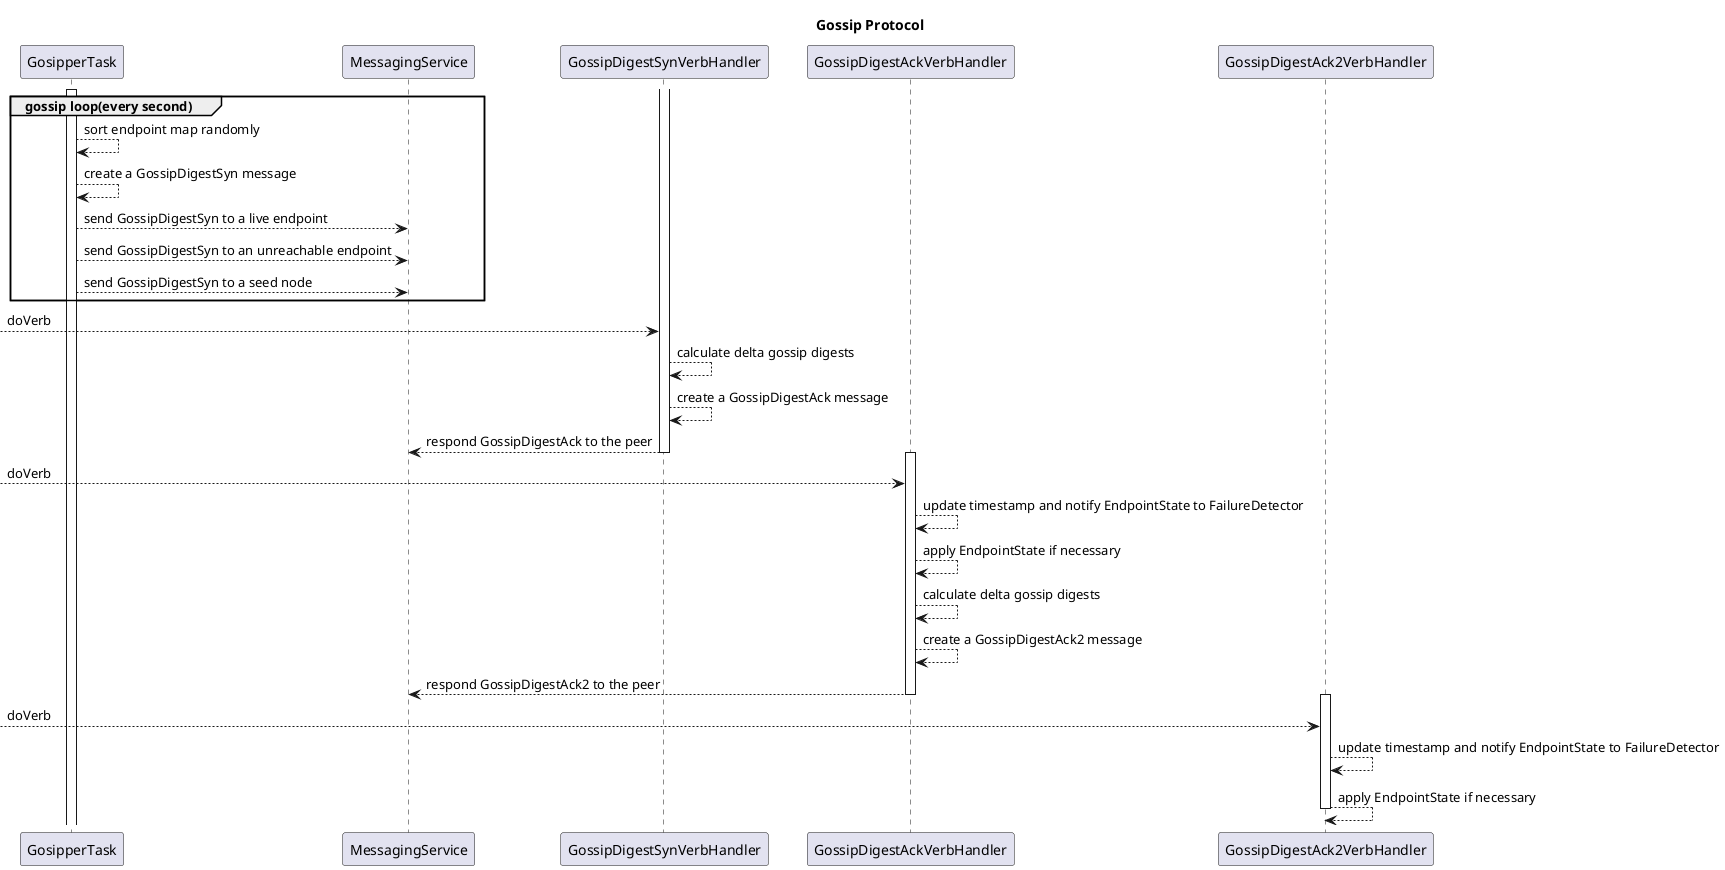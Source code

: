 @startuml
title Gossip Protocol

activate GosipperTask

group gossip loop(every second)
GosipperTask --> GosipperTask : sort endpoint map randomly
GosipperTask --> GosipperTask : create a GossipDigestSyn message
GosipperTask --> MessagingService : send GossipDigestSyn to a live endpoint
GosipperTask --> MessagingService : send GossipDigestSyn to an unreachable endpoint
GosipperTask --> MessagingService : send GossipDigestSyn to a seed node
end

activate GossipDigestSynVerbHandler 
--> GossipDigestSynVerbHandler : doVerb
GossipDigestSynVerbHandler --> GossipDigestSynVerbHandler : calculate delta gossip digests
GossipDigestSynVerbHandler --> GossipDigestSynVerbHandler : create a GossipDigestAck message
GossipDigestSynVerbHandler --> MessagingService : respond GossipDigestAck to the peer
deactivate GossipDigestSynVerbHandler

activate GossipDigestAckVerbHandler 
--> GossipDigestAckVerbHandler : doVerb
GossipDigestAckVerbHandler --> GossipDigestAckVerbHandler : update timestamp and notify EndpointState to FailureDetector
GossipDigestAckVerbHandler --> GossipDigestAckVerbHandler : apply EndpointState if necessary
GossipDigestAckVerbHandler --> GossipDigestAckVerbHandler : calculate delta gossip digests
GossipDigestAckVerbHandler --> GossipDigestAckVerbHandler : create a GossipDigestAck2 message
GossipDigestAckVerbHandler --> MessagingService : respond GossipDigestAck2 to the peer
deactivate GossipDigestAckVerbHandler

activate GossipDigestAck2VerbHandler
--> GossipDigestAck2VerbHandler : doVerb
GossipDigestAck2VerbHandler --> GossipDigestAck2VerbHandler : update timestamp and notify EndpointState to FailureDetector
GossipDigestAck2VerbHandler --> GossipDigestAck2VerbHandler : apply EndpointState if necessary
deactivate GossipDigestAck2VerbHandler

